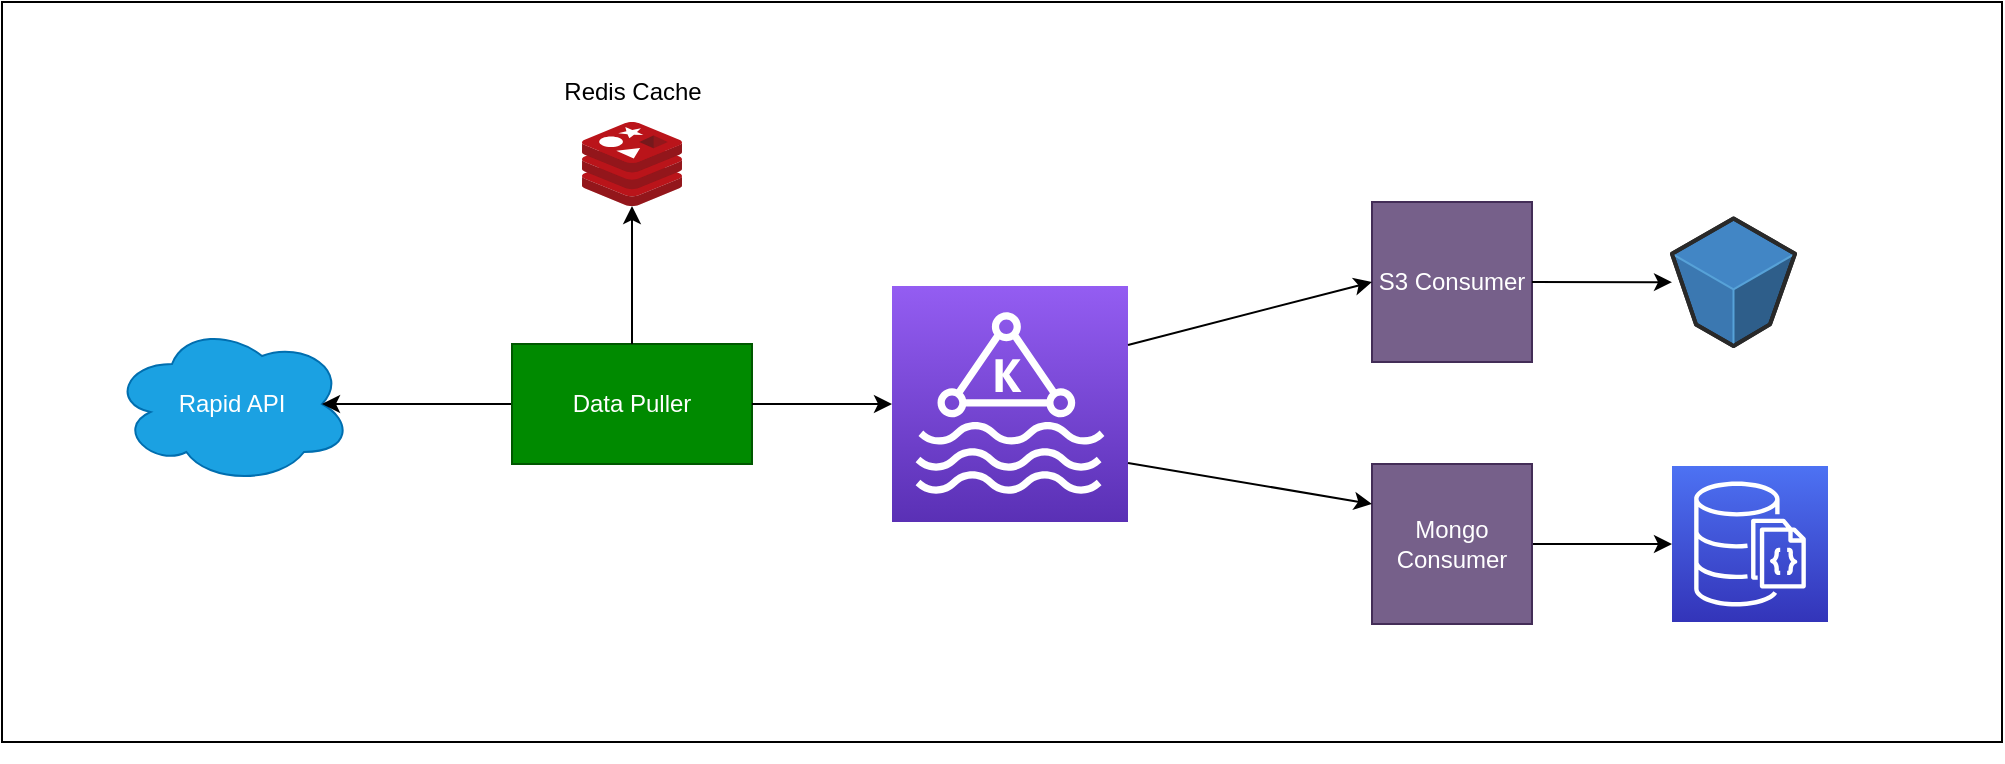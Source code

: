 <mxfile>
    <diagram id="EeJVgdH7O_NOXniOiajJ" name="Page-1">
        <mxGraphModel dx="3456" dy="987" grid="1" gridSize="10" guides="1" tooltips="1" connect="1" arrows="1" fold="1" page="1" pageScale="1" pageWidth="850" pageHeight="1100" math="0" shadow="0">
            <root>
                <mxCell id="0"/>
                <mxCell id="1" parent="0"/>
                <mxCell id="32" value="" style="group" vertex="1" connectable="0" parent="1">
                    <mxGeometry x="-820" y="30" width="1000" height="380" as="geometry"/>
                </mxCell>
                <mxCell id="31" value="" style="rounded=0;whiteSpace=wrap;html=1;" vertex="1" parent="32">
                    <mxGeometry width="1000" height="370" as="geometry"/>
                </mxCell>
                <mxCell id="27" value="" style="group" vertex="1" connectable="0" parent="32">
                    <mxGeometry x="55" y="30" width="890" height="350" as="geometry"/>
                </mxCell>
                <mxCell id="3" value="Rapid API" style="ellipse;shape=cloud;whiteSpace=wrap;html=1;fillColor=#1ba1e2;fontColor=#ffffff;strokeColor=#006EAF;" vertex="1" parent="27">
                    <mxGeometry y="131" width="120" height="80" as="geometry"/>
                </mxCell>
                <mxCell id="17" style="edgeStyle=none;html=1;entryX=0.875;entryY=0.5;entryDx=0;entryDy=0;entryPerimeter=0;" edge="1" parent="27" source="4" target="3">
                    <mxGeometry relative="1" as="geometry"/>
                </mxCell>
                <mxCell id="4" value="Data Puller" style="rounded=0;whiteSpace=wrap;html=1;fillColor=#008a00;fontColor=#ffffff;strokeColor=#005700;" vertex="1" parent="27">
                    <mxGeometry x="200" y="141" width="120" height="60" as="geometry"/>
                </mxCell>
                <mxCell id="6" value="" style="sketch=0;points=[[0,0,0],[0.25,0,0],[0.5,0,0],[0.75,0,0],[1,0,0],[0,1,0],[0.25,1,0],[0.5,1,0],[0.75,1,0],[1,1,0],[0,0.25,0],[0,0.5,0],[0,0.75,0],[1,0.25,0],[1,0.5,0],[1,0.75,0]];outlineConnect=0;fontColor=#232F3E;gradientColor=#945DF2;gradientDirection=north;fillColor=#5A30B5;strokeColor=#ffffff;dashed=0;verticalLabelPosition=bottom;verticalAlign=top;align=center;html=1;fontSize=12;fontStyle=0;aspect=fixed;shape=mxgraph.aws4.resourceIcon;resIcon=mxgraph.aws4.managed_streaming_for_kafka;" vertex="1" parent="27">
                    <mxGeometry x="390" y="112" width="118" height="118" as="geometry"/>
                </mxCell>
                <mxCell id="18" style="edgeStyle=none;html=1;exitX=1;exitY=0.5;exitDx=0;exitDy=0;entryX=0;entryY=0.5;entryDx=0;entryDy=0;entryPerimeter=0;" edge="1" parent="27" source="4" target="6">
                    <mxGeometry relative="1" as="geometry"/>
                </mxCell>
                <mxCell id="8" value="" style="sketch=0;aspect=fixed;html=1;points=[];align=center;image;fontSize=12;image=img/lib/mscae/Cache_Redis_Product.svg;" vertex="1" parent="27">
                    <mxGeometry x="235" y="30" width="50" height="42" as="geometry"/>
                </mxCell>
                <mxCell id="19" style="edgeStyle=none;html=1;exitX=0.5;exitY=0;exitDx=0;exitDy=0;" edge="1" parent="27" source="4" target="8">
                    <mxGeometry relative="1" as="geometry"/>
                </mxCell>
                <mxCell id="15" value="" style="group" vertex="1" connectable="0" parent="27">
                    <mxGeometry x="630" y="201" width="228" height="80" as="geometry"/>
                </mxCell>
                <mxCell id="9" value="" style="sketch=0;points=[[0,0,0],[0.25,0,0],[0.5,0,0],[0.75,0,0],[1,0,0],[0,1,0],[0.25,1,0],[0.5,1,0],[0.75,1,0],[1,1,0],[0,0.25,0],[0,0.5,0],[0,0.75,0],[1,0.25,0],[1,0.5,0],[1,0.75,0]];outlineConnect=0;fontColor=#232F3E;gradientColor=#4D72F3;gradientDirection=north;fillColor=#3334B9;strokeColor=#ffffff;dashed=0;verticalLabelPosition=bottom;verticalAlign=top;align=center;html=1;fontSize=12;fontStyle=0;aspect=fixed;shape=mxgraph.aws4.resourceIcon;resIcon=mxgraph.aws4.documentdb_with_mongodb_compatibility;" vertex="1" parent="15">
                    <mxGeometry x="150" y="1" width="78" height="78" as="geometry"/>
                </mxCell>
                <mxCell id="14" style="edgeStyle=none;html=1;exitX=1;exitY=0.5;exitDx=0;exitDy=0;entryX=0;entryY=0.5;entryDx=0;entryDy=0;entryPerimeter=0;" edge="1" parent="15" source="10" target="9">
                    <mxGeometry relative="1" as="geometry"/>
                </mxCell>
                <mxCell id="10" value="Mongo Consumer" style="whiteSpace=wrap;html=1;aspect=fixed;fillColor=#76608a;fontColor=#ffffff;strokeColor=#432D57;" vertex="1" parent="15">
                    <mxGeometry width="80" height="80" as="geometry"/>
                </mxCell>
                <mxCell id="22" style="edgeStyle=none;html=1;exitX=1;exitY=0.75;exitDx=0;exitDy=0;exitPerimeter=0;entryX=0;entryY=0.25;entryDx=0;entryDy=0;" edge="1" parent="27" source="6" target="10">
                    <mxGeometry relative="1" as="geometry"/>
                </mxCell>
                <mxCell id="16" value="" style="group" vertex="1" connectable="0" parent="27">
                    <mxGeometry x="630" y="70" width="211.5" height="80" as="geometry"/>
                </mxCell>
                <mxCell id="11" value="S3 Consumer" style="whiteSpace=wrap;html=1;aspect=fixed;fillColor=#76608a;fontColor=#ffffff;strokeColor=#432D57;" vertex="1" parent="16">
                    <mxGeometry width="80" height="80" as="geometry"/>
                </mxCell>
                <mxCell id="12" value="" style="verticalLabelPosition=bottom;html=1;verticalAlign=top;strokeWidth=1;align=center;outlineConnect=0;dashed=0;outlineConnect=0;shape=mxgraph.aws3d.s3Bucket;fillColor=#4286c5;strokeColor=#57A2D8;aspect=fixed;" vertex="1" parent="16">
                    <mxGeometry x="150" y="8.2" width="61.5" height="63.8" as="geometry"/>
                </mxCell>
                <mxCell id="13" style="edgeStyle=none;html=1;exitX=1;exitY=0.5;exitDx=0;exitDy=0;" edge="1" parent="16" source="11" target="12">
                    <mxGeometry relative="1" as="geometry"/>
                </mxCell>
                <mxCell id="21" style="edgeStyle=none;html=1;exitX=1;exitY=0.25;exitDx=0;exitDy=0;exitPerimeter=0;entryX=0;entryY=0.5;entryDx=0;entryDy=0;" edge="1" parent="27" source="6" target="11">
                    <mxGeometry relative="1" as="geometry"/>
                </mxCell>
                <mxCell id="20" value="Redis Cache" style="text;html=1;align=center;verticalAlign=middle;resizable=0;points=[];autosize=1;strokeColor=none;fillColor=none;" vertex="1" parent="27">
                    <mxGeometry x="215" width="90" height="30" as="geometry"/>
                </mxCell>
            </root>
        </mxGraphModel>
    </diagram>
</mxfile>